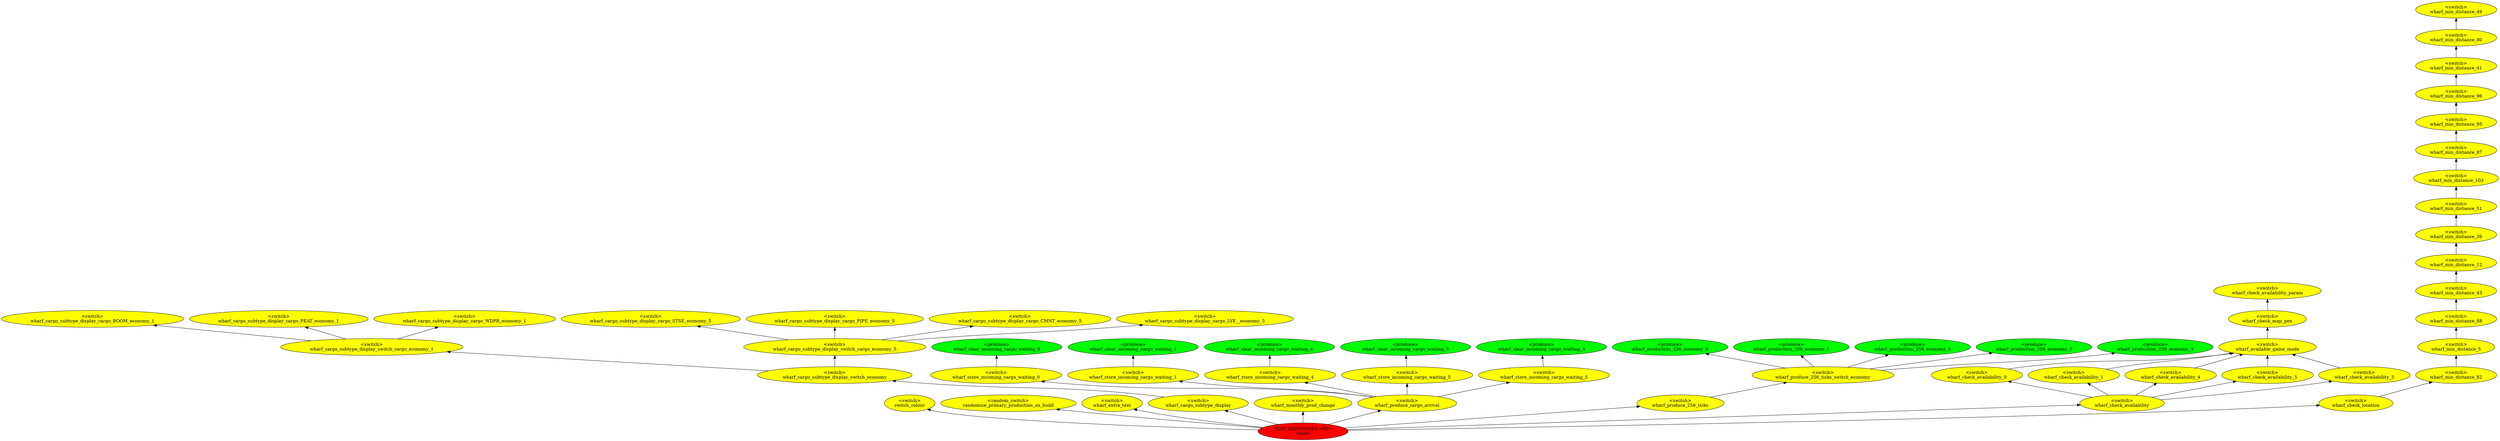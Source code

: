 digraph {
rankdir="BT"
switch_colour [fillcolor=yellow style="filled" label="<switch>\nswitch_colour"]
randomise_primary_production_on_build [fillcolor=yellow style="filled" label="<random_switch>\nrandomise_primary_production_on_build"]
wharf_extra_text [fillcolor=yellow style="filled" label="<switch>\nwharf_extra_text"]
wharf_cargo_subtype_display_cargo_BOOM_economy_1 [fillcolor=yellow style="filled" label="<switch>\nwharf_cargo_subtype_display_cargo_BOOM_economy_1"]
wharf_cargo_subtype_display_cargo_PEAT_economy_1 [fillcolor=yellow style="filled" label="<switch>\nwharf_cargo_subtype_display_cargo_PEAT_economy_1"]
wharf_cargo_subtype_display_cargo_WDPR_economy_1 [fillcolor=yellow style="filled" label="<switch>\nwharf_cargo_subtype_display_cargo_WDPR_economy_1"]
wharf_cargo_subtype_display_switch_cargo_economy_1 [fillcolor=yellow style="filled" label="<switch>\nwharf_cargo_subtype_display_switch_cargo_economy_1"]
wharf_cargo_subtype_display_cargo_STSE_economy_5 [fillcolor=yellow style="filled" label="<switch>\nwharf_cargo_subtype_display_cargo_STSE_economy_5"]
wharf_cargo_subtype_display_cargo_PIPE_economy_5 [fillcolor=yellow style="filled" label="<switch>\nwharf_cargo_subtype_display_cargo_PIPE_economy_5"]
wharf_cargo_subtype_display_cargo_CMNT_economy_5 [fillcolor=yellow style="filled" label="<switch>\nwharf_cargo_subtype_display_cargo_CMNT_economy_5"]
wharf_cargo_subtype_display_cargo_LYE__economy_5 [fillcolor=yellow style="filled" label="<switch>\nwharf_cargo_subtype_display_cargo_LYE__economy_5"]
wharf_cargo_subtype_display_switch_cargo_economy_5 [fillcolor=yellow style="filled" label="<switch>\nwharf_cargo_subtype_display_switch_cargo_economy_5"]
wharf_cargo_subtype_display_switch_economy [fillcolor=yellow style="filled" label="<switch>\nwharf_cargo_subtype_display_switch_economy"]
wharf_cargo_subtype_display [fillcolor=yellow style="filled" label="<switch>\nwharf_cargo_subtype_display"]
wharf_monthly_prod_change [fillcolor=yellow style="filled" label="<switch>\nwharf_monthly_prod_change"]
wharf_clear_incoming_cargo_waiting_0 [fillcolor=green style="filled" label="<produce>\nwharf_clear_incoming_cargo_waiting_0"]
wharf_store_incoming_cargo_waiting_0 [fillcolor=yellow style="filled" label="<switch>\nwharf_store_incoming_cargo_waiting_0"]
wharf_clear_incoming_cargo_waiting_1 [fillcolor=green style="filled" label="<produce>\nwharf_clear_incoming_cargo_waiting_1"]
wharf_store_incoming_cargo_waiting_1 [fillcolor=yellow style="filled" label="<switch>\nwharf_store_incoming_cargo_waiting_1"]
wharf_clear_incoming_cargo_waiting_4 [fillcolor=green style="filled" label="<produce>\nwharf_clear_incoming_cargo_waiting_4"]
wharf_store_incoming_cargo_waiting_4 [fillcolor=yellow style="filled" label="<switch>\nwharf_store_incoming_cargo_waiting_4"]
wharf_clear_incoming_cargo_waiting_5 [fillcolor=green style="filled" label="<produce>\nwharf_clear_incoming_cargo_waiting_5"]
wharf_store_incoming_cargo_waiting_5 [fillcolor=yellow style="filled" label="<switch>\nwharf_store_incoming_cargo_waiting_5"]
wharf_clear_incoming_cargo_waiting_3 [fillcolor=green style="filled" label="<produce>\nwharf_clear_incoming_cargo_waiting_3"]
wharf_store_incoming_cargo_waiting_3 [fillcolor=yellow style="filled" label="<switch>\nwharf_store_incoming_cargo_waiting_3"]
wharf_produce_cargo_arrival [fillcolor=yellow style="filled" label="<switch>\nwharf_produce_cargo_arrival"]
wharf_production_256_economy_0 [fillcolor=green style="filled" label="<produce>\nwharf_production_256_economy_0"]
wharf_production_256_economy_1 [fillcolor=green style="filled" label="<produce>\nwharf_production_256_economy_1"]
wharf_production_256_economy_4 [fillcolor=green style="filled" label="<produce>\nwharf_production_256_economy_4"]
wharf_production_256_economy_5 [fillcolor=green style="filled" label="<produce>\nwharf_production_256_economy_5"]
wharf_production_256_economy_3 [fillcolor=green style="filled" label="<produce>\nwharf_production_256_economy_3"]
wharf_produce_256_ticks_switch_economy [fillcolor=yellow style="filled" label="<switch>\nwharf_produce_256_ticks_switch_economy"]
wharf_produce_256_ticks [fillcolor=yellow style="filled" label="<switch>\nwharf_produce_256_ticks"]
wharf_check_availability_param [fillcolor=yellow style="filled" label="<switch>\nwharf_check_availability_param"]
wharf_check_map_gen [fillcolor=yellow style="filled" label="<switch>\nwharf_check_map_gen"]
wharf_available_game_mode [fillcolor=yellow style="filled" label="<switch>\nwharf_available_game_mode"]
wharf_check_availability_0 [fillcolor=yellow style="filled" label="<switch>\nwharf_check_availability_0"]
wharf_check_availability_1 [fillcolor=yellow style="filled" label="<switch>\nwharf_check_availability_1"]
wharf_check_availability_4 [fillcolor=yellow style="filled" label="<switch>\nwharf_check_availability_4"]
wharf_check_availability_5 [fillcolor=yellow style="filled" label="<switch>\nwharf_check_availability_5"]
wharf_check_availability_3 [fillcolor=yellow style="filled" label="<switch>\nwharf_check_availability_3"]
wharf_check_availability [fillcolor=yellow style="filled" label="<switch>\nwharf_check_availability"]
wharf_min_distance_49 [fillcolor=yellow style="filled" label="<switch>\nwharf_min_distance_49"]
wharf_min_distance_80 [fillcolor=yellow style="filled" label="<switch>\nwharf_min_distance_80"]
wharf_min_distance_41 [fillcolor=yellow style="filled" label="<switch>\nwharf_min_distance_41"]
wharf_min_distance_96 [fillcolor=yellow style="filled" label="<switch>\nwharf_min_distance_96"]
wharf_min_distance_95 [fillcolor=yellow style="filled" label="<switch>\nwharf_min_distance_95"]
wharf_min_distance_87 [fillcolor=yellow style="filled" label="<switch>\nwharf_min_distance_87"]
wharf_min_distance_103 [fillcolor=yellow style="filled" label="<switch>\nwharf_min_distance_103"]
wharf_min_distance_51 [fillcolor=yellow style="filled" label="<switch>\nwharf_min_distance_51"]
wharf_min_distance_39 [fillcolor=yellow style="filled" label="<switch>\nwharf_min_distance_39"]
wharf_min_distance_12 [fillcolor=yellow style="filled" label="<switch>\nwharf_min_distance_12"]
wharf_min_distance_43 [fillcolor=yellow style="filled" label="<switch>\nwharf_min_distance_43"]
wharf_min_distance_88 [fillcolor=yellow style="filled" label="<switch>\nwharf_min_distance_88"]
wharf_min_distance_5 [fillcolor=yellow style="filled" label="<switch>\nwharf_min_distance_5"]
wharf_min_distance_82 [fillcolor=yellow style="filled" label="<switch>\nwharf_min_distance_82"]
wharf_check_location [fillcolor=yellow style="filled" label="<switch>\nwharf_check_location"]
wharf [fillcolor=red style="filled" label="FEAT_INDUSTRIES <82>\nwharf"]
wharf_cargo_subtype_display_switch_economy->wharf_cargo_subtype_display_switch_cargo_economy_1
wharf_store_incoming_cargo_waiting_1->wharf_clear_incoming_cargo_waiting_1
wharf_check_availability_0->wharf_available_game_mode
wharf_produce_cargo_arrival->wharf_store_incoming_cargo_waiting_5
wharf->wharf_monthly_prod_change
wharf_min_distance_103->wharf_min_distance_87
wharf_min_distance_96->wharf_min_distance_41
wharf_produce_cargo_arrival->wharf_store_incoming_cargo_waiting_3
wharf_cargo_subtype_display_switch_cargo_economy_5->wharf_cargo_subtype_display_cargo_CMNT_economy_5
wharf_check_map_gen->wharf_check_availability_param
wharf_min_distance_88->wharf_min_distance_43
wharf_min_distance_82->wharf_min_distance_5
wharf_check_availability_5->wharf_available_game_mode
wharf_cargo_subtype_display->wharf_cargo_subtype_display_switch_economy
wharf_min_distance_80->wharf_min_distance_49
wharf_cargo_subtype_display_switch_cargo_economy_1->wharf_cargo_subtype_display_cargo_PEAT_economy_1
wharf_produce_256_ticks_switch_economy->wharf_production_256_economy_5
wharf->wharf_check_availability
wharf_cargo_subtype_display_switch_cargo_economy_5->wharf_cargo_subtype_display_cargo_STSE_economy_5
wharf_check_availability->wharf_check_availability_4
wharf_produce_256_ticks_switch_economy->wharf_production_256_economy_0
wharf_produce_256_ticks_switch_economy->wharf_production_256_economy_1
wharf_min_distance_87->wharf_min_distance_95
wharf_cargo_subtype_display_switch_cargo_economy_5->wharf_cargo_subtype_display_cargo_PIPE_economy_5
wharf->wharf_cargo_subtype_display
wharf_check_availability_1->wharf_available_game_mode
wharf_min_distance_51->wharf_min_distance_103
wharf_check_availability->wharf_check_availability_3
wharf_produce_cargo_arrival->wharf_store_incoming_cargo_waiting_1
wharf->randomise_primary_production_on_build
wharf_produce_cargo_arrival->wharf_store_incoming_cargo_waiting_4
wharf_store_incoming_cargo_waiting_3->wharf_clear_incoming_cargo_waiting_3
wharf_store_incoming_cargo_waiting_0->wharf_clear_incoming_cargo_waiting_0
wharf_min_distance_43->wharf_min_distance_12
wharf_check_availability_3->wharf_available_game_mode
wharf->wharf_produce_cargo_arrival
wharf_min_distance_5->wharf_min_distance_88
wharf_produce_256_ticks_switch_economy->wharf_production_256_economy_3
wharf_min_distance_12->wharf_min_distance_39
wharf_store_incoming_cargo_waiting_4->wharf_clear_incoming_cargo_waiting_4
wharf->wharf_extra_text
wharf_cargo_subtype_display_switch_cargo_economy_1->wharf_cargo_subtype_display_cargo_WDPR_economy_1
wharf_produce_256_ticks->wharf_produce_256_ticks_switch_economy
wharf_store_incoming_cargo_waiting_5->wharf_clear_incoming_cargo_waiting_5
wharf_cargo_subtype_display_switch_cargo_economy_1->wharf_cargo_subtype_display_cargo_BOOM_economy_1
wharf_check_availability->wharf_check_availability_5
wharf->wharf_produce_256_ticks
wharf_check_availability->wharf_check_availability_1
wharf_produce_256_ticks_switch_economy->wharf_production_256_economy_4
wharf_min_distance_41->wharf_min_distance_80
wharf_available_game_mode->wharf_check_map_gen
wharf_check_availability_4->wharf_available_game_mode
wharf_cargo_subtype_display_switch_economy->wharf_cargo_subtype_display_switch_cargo_economy_5
wharf->wharf_check_location
wharf_min_distance_39->wharf_min_distance_51
wharf_produce_cargo_arrival->wharf_store_incoming_cargo_waiting_0
wharf_min_distance_95->wharf_min_distance_96
wharf_check_location->wharf_min_distance_82
wharf->switch_colour
wharf_check_availability->wharf_check_availability_0
wharf_cargo_subtype_display_switch_cargo_economy_5->wharf_cargo_subtype_display_cargo_LYE__economy_5
}
